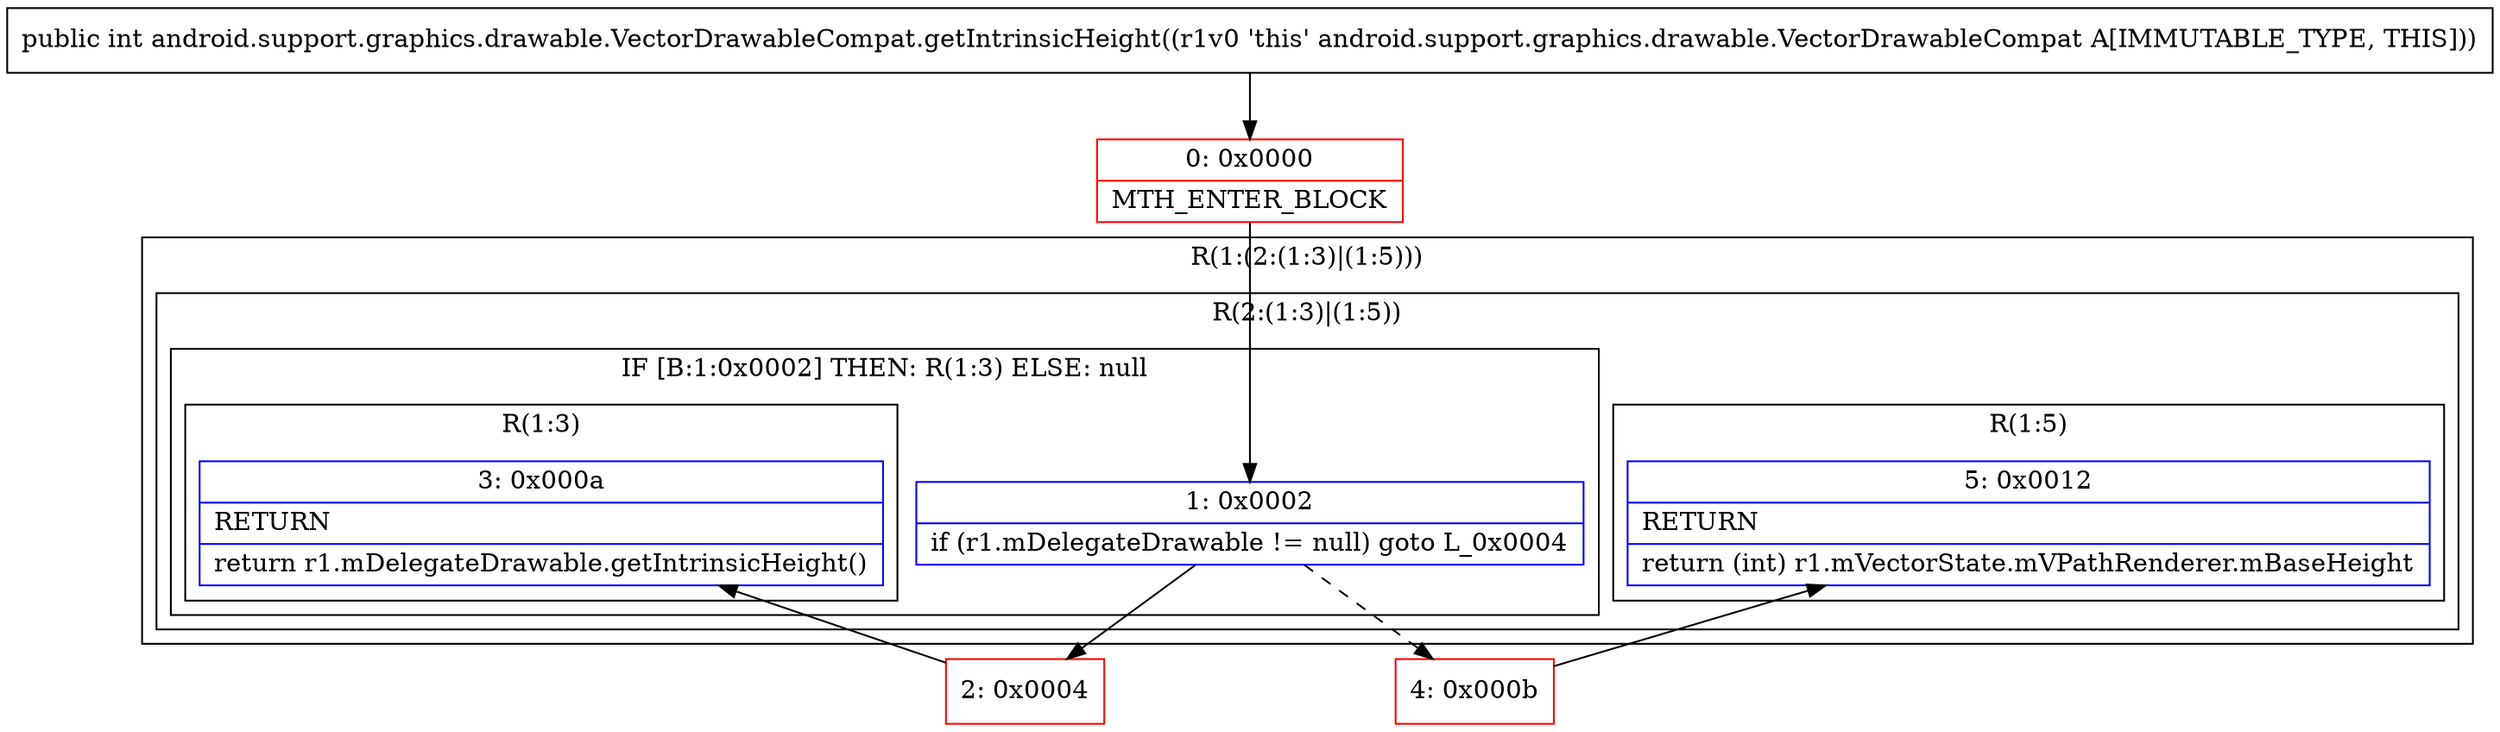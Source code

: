 digraph "CFG forandroid.support.graphics.drawable.VectorDrawableCompat.getIntrinsicHeight()I" {
subgraph cluster_Region_863180387 {
label = "R(1:(2:(1:3)|(1:5)))";
node [shape=record,color=blue];
subgraph cluster_Region_706691808 {
label = "R(2:(1:3)|(1:5))";
node [shape=record,color=blue];
subgraph cluster_IfRegion_159974441 {
label = "IF [B:1:0x0002] THEN: R(1:3) ELSE: null";
node [shape=record,color=blue];
Node_1 [shape=record,label="{1\:\ 0x0002|if (r1.mDelegateDrawable != null) goto L_0x0004\l}"];
subgraph cluster_Region_540810725 {
label = "R(1:3)";
node [shape=record,color=blue];
Node_3 [shape=record,label="{3\:\ 0x000a|RETURN\l|return r1.mDelegateDrawable.getIntrinsicHeight()\l}"];
}
}
subgraph cluster_Region_190302095 {
label = "R(1:5)";
node [shape=record,color=blue];
Node_5 [shape=record,label="{5\:\ 0x0012|RETURN\l|return (int) r1.mVectorState.mVPathRenderer.mBaseHeight\l}"];
}
}
}
Node_0 [shape=record,color=red,label="{0\:\ 0x0000|MTH_ENTER_BLOCK\l}"];
Node_2 [shape=record,color=red,label="{2\:\ 0x0004}"];
Node_4 [shape=record,color=red,label="{4\:\ 0x000b}"];
MethodNode[shape=record,label="{public int android.support.graphics.drawable.VectorDrawableCompat.getIntrinsicHeight((r1v0 'this' android.support.graphics.drawable.VectorDrawableCompat A[IMMUTABLE_TYPE, THIS])) }"];
MethodNode -> Node_0;
Node_1 -> Node_2;
Node_1 -> Node_4[style=dashed];
Node_0 -> Node_1;
Node_2 -> Node_3;
Node_4 -> Node_5;
}


